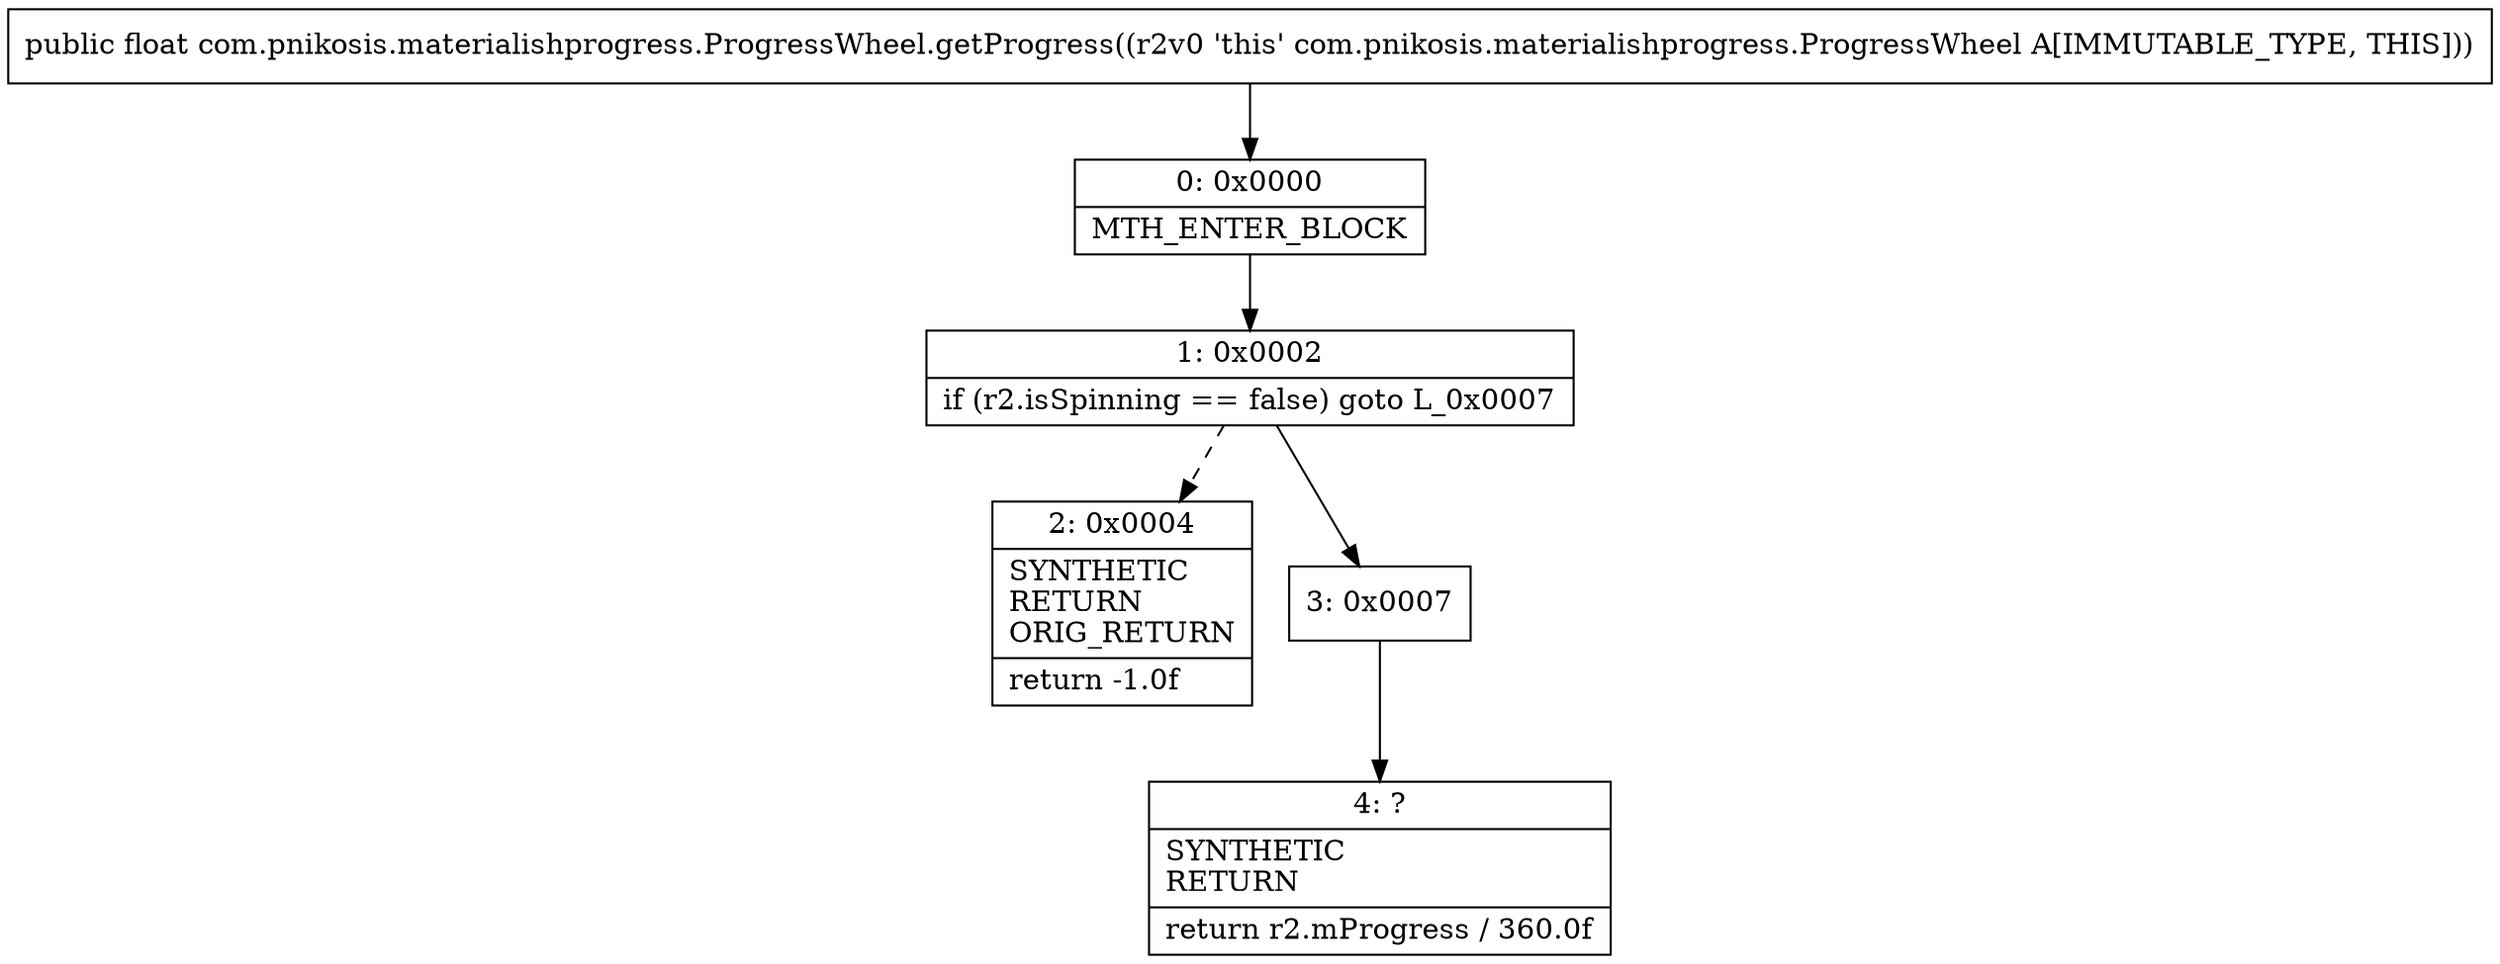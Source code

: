 digraph "CFG forcom.pnikosis.materialishprogress.ProgressWheel.getProgress()F" {
Node_0 [shape=record,label="{0\:\ 0x0000|MTH_ENTER_BLOCK\l}"];
Node_1 [shape=record,label="{1\:\ 0x0002|if (r2.isSpinning == false) goto L_0x0007\l}"];
Node_2 [shape=record,label="{2\:\ 0x0004|SYNTHETIC\lRETURN\lORIG_RETURN\l|return \-1.0f\l}"];
Node_3 [shape=record,label="{3\:\ 0x0007}"];
Node_4 [shape=record,label="{4\:\ ?|SYNTHETIC\lRETURN\l|return r2.mProgress \/ 360.0f\l}"];
MethodNode[shape=record,label="{public float com.pnikosis.materialishprogress.ProgressWheel.getProgress((r2v0 'this' com.pnikosis.materialishprogress.ProgressWheel A[IMMUTABLE_TYPE, THIS])) }"];
MethodNode -> Node_0;
Node_0 -> Node_1;
Node_1 -> Node_2[style=dashed];
Node_1 -> Node_3;
Node_3 -> Node_4;
}

